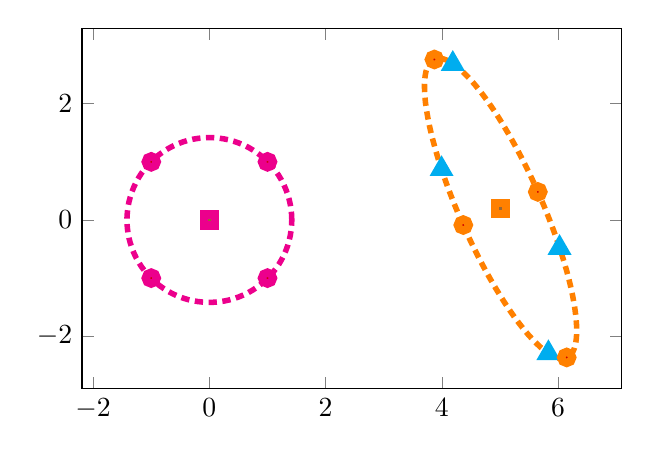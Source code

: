 \begin{tikzpicture}[]
\begin{axis}[axis equal image = {true}, hide axis = {false}]\addplot+ [mark = {}, color=magenta, densely dashed, line width=2pt]coordinates {
(1.418, 0.0)
(1.415, 0.09)
(1.406, 0.179)
(1.392, 0.268)
(1.372, 0.356)
(1.347, 0.442)
(1.316, 0.527)
(1.28, 0.609)
(1.239, 0.689)
(1.193, 0.767)
(1.142, 0.841)
(1.086, 0.911)
(1.026, 0.978)
(0.962, 1.041)
(0.894, 1.1)
(0.822, 1.155)
(0.747, 1.205)
(0.67, 1.25)
(0.589, 1.29)
(0.506, 1.324)
(0.421, 1.354)
(0.334, 1.378)
(0.246, 1.396)
(0.157, 1.409)
(0.067, 1.416)
(-0.022, 1.418)
(-0.112, 1.413)
(-0.202, 1.403)
(-0.29, 1.388)
(-0.378, 1.367)
(-0.464, 1.34)
(-0.548, 1.308)
(-0.63, 1.27)
(-0.709, 1.228)
(-0.785, 1.18)
(-0.859, 1.128)
(-0.928, 1.071)
(-0.995, 1.01)
(-1.057, 0.945)
(-1.114, 0.876)
(-1.168, 0.804)
(-1.216, 0.728)
(-1.26, 0.65)
(-1.299, 0.568)
(-1.332, 0.485)
(-1.36, 0.399)
(-1.383, 0.312)
(-1.4, 0.224)
(-1.411, 0.135)
(-1.417, 0.045)
(-1.417, -0.045)
(-1.411, -0.135)
(-1.4, -0.224)
(-1.383, -0.312)
(-1.36, -0.399)
(-1.332, -0.485)
(-1.299, -0.568)
(-1.26, -0.65)
(-1.216, -0.728)
(-1.168, -0.804)
(-1.114, -0.876)
(-1.057, -0.945)
(-0.995, -1.01)
(-0.928, -1.071)
(-0.859, -1.128)
(-0.785, -1.18)
(-0.709, -1.228)
(-0.63, -1.27)
(-0.548, -1.308)
(-0.464, -1.34)
(-0.378, -1.367)
(-0.29, -1.388)
(-0.202, -1.403)
(-0.112, -1.413)
(-0.022, -1.418)
(0.067, -1.416)
(0.157, -1.409)
(0.246, -1.396)
(0.334, -1.378)
(0.421, -1.354)
(0.506, -1.324)
(0.589, -1.29)
(0.67, -1.25)
(0.747, -1.205)
(0.822, -1.155)
(0.894, -1.1)
(0.962, -1.041)
(1.026, -0.978)
(1.086, -0.911)
(1.142, -0.841)
(1.193, -0.767)
(1.239, -0.689)
(1.28, -0.609)
(1.316, -0.527)
(1.347, -0.442)
(1.372, -0.356)
(1.392, -0.268)
(1.406, -0.179)
(1.415, -0.09)
(1.418, -3.473e-16)
};
\addplot+[draw=none, mark = {*}, color=magenta, line width=3pt] coordinates {
(1.0, 1.0)
(-1.0, 1.0)
(1.0, -1.0)
(-1.0, -1.0)
};
\addplot+[draw=none, mark = {square*}, color=magenta, line width=3pt] coordinates {
(0.0, 0.0)
};
\addplot+ [mark = {}, color=orange, densely dashed, line width=2pt]coordinates {
(4.367, -0.088)
(4.441, -0.25)
(4.517, -0.411)
(4.595, -0.569)
(4.674, -0.724)
(4.755, -0.875)
(4.837, -1.022)
(4.92, -1.164)
(5.003, -1.301)
(5.086, -1.432)
(5.169, -1.556)
(5.251, -1.673)
(5.332, -1.782)
(5.412, -1.884)
(5.49, -1.977)
(5.567, -2.061)
(5.641, -2.136)
(5.712, -2.202)
(5.781, -2.258)
(5.846, -2.304)
(5.909, -2.341)
(5.967, -2.367)
(6.022, -2.382)
(6.073, -2.388)
(6.119, -2.383)
(6.161, -2.367)
(6.198, -2.341)
(6.231, -2.305)
(6.259, -2.259)
(6.281, -2.203)
(6.299, -2.137)
(6.311, -2.062)
(6.318, -1.978)
(6.32, -1.885)
(6.316, -1.783)
(6.307, -1.674)
(6.293, -1.557)
(6.274, -1.433)
(6.25, -1.303)
(6.221, -1.166)
(6.187, -1.024)
(6.148, -0.877)
(6.104, -0.726)
(6.057, -0.571)
(6.005, -0.413)
(5.948, -0.252)
(5.889, -0.09)
(5.825, 0.074)
(5.759, 0.238)
(5.689, 0.402)
(5.617, 0.565)
(5.542, 0.726)
(5.465, 0.886)
(5.386, 1.042)
(5.306, 1.196)
(5.224, 1.345)
(5.142, 1.49)
(5.059, 1.629)
(4.976, 1.763)
(4.893, 1.89)
(4.81, 2.011)
(4.729, 2.124)
(4.648, 2.229)
(4.569, 2.327)
(4.492, 2.415)
(4.416, 2.495)
(4.344, 2.566)
(4.273, 2.627)
(4.206, 2.678)
(4.142, 2.719)
(4.082, 2.751)
(4.025, 2.771)
(3.972, 2.782)
(3.924, 2.782)
(3.88, 2.772)
(3.84, 2.751)
(3.805, 2.72)
(3.775, 2.679)
(3.75, 2.628)
(3.73, 2.567)
(3.715, 2.496)
(3.705, 2.417)
(3.701, 2.328)
(3.702, 2.231)
(3.708, 2.125)
(3.719, 2.012)
(3.736, 1.892)
(3.758, 1.764)
(3.784, 1.631)
(3.816, 1.492)
(3.853, 1.347)
(3.894, 1.198)
(3.939, 1.044)
(3.989, 0.888)
(4.043, 0.728)
(4.101, 0.567)
(4.163, 0.404)
(4.228, 0.24)
(4.296, 0.076)
(4.367, -0.088)
};
\addplot+[draw=none, mark = {triangle*}, color=cyan, line width=3pt] coordinates {
(6.025, -0.48)
(4.188, 2.686)
(5.833, -2.291)
(3.995, 0.876)
};
\addplot+[draw=none, mark = {*}, color=orange, line width=3pt] coordinates {
(5.651, 0.483)
(3.872, 2.761)
(4.369, -0.087)
(6.148, -2.365)
};
\addplot+[draw=none, mark = {square*}, color=orange, line width=3pt] coordinates {
(5.01, 0.198)
};
\end{axis}

\end{tikzpicture}
